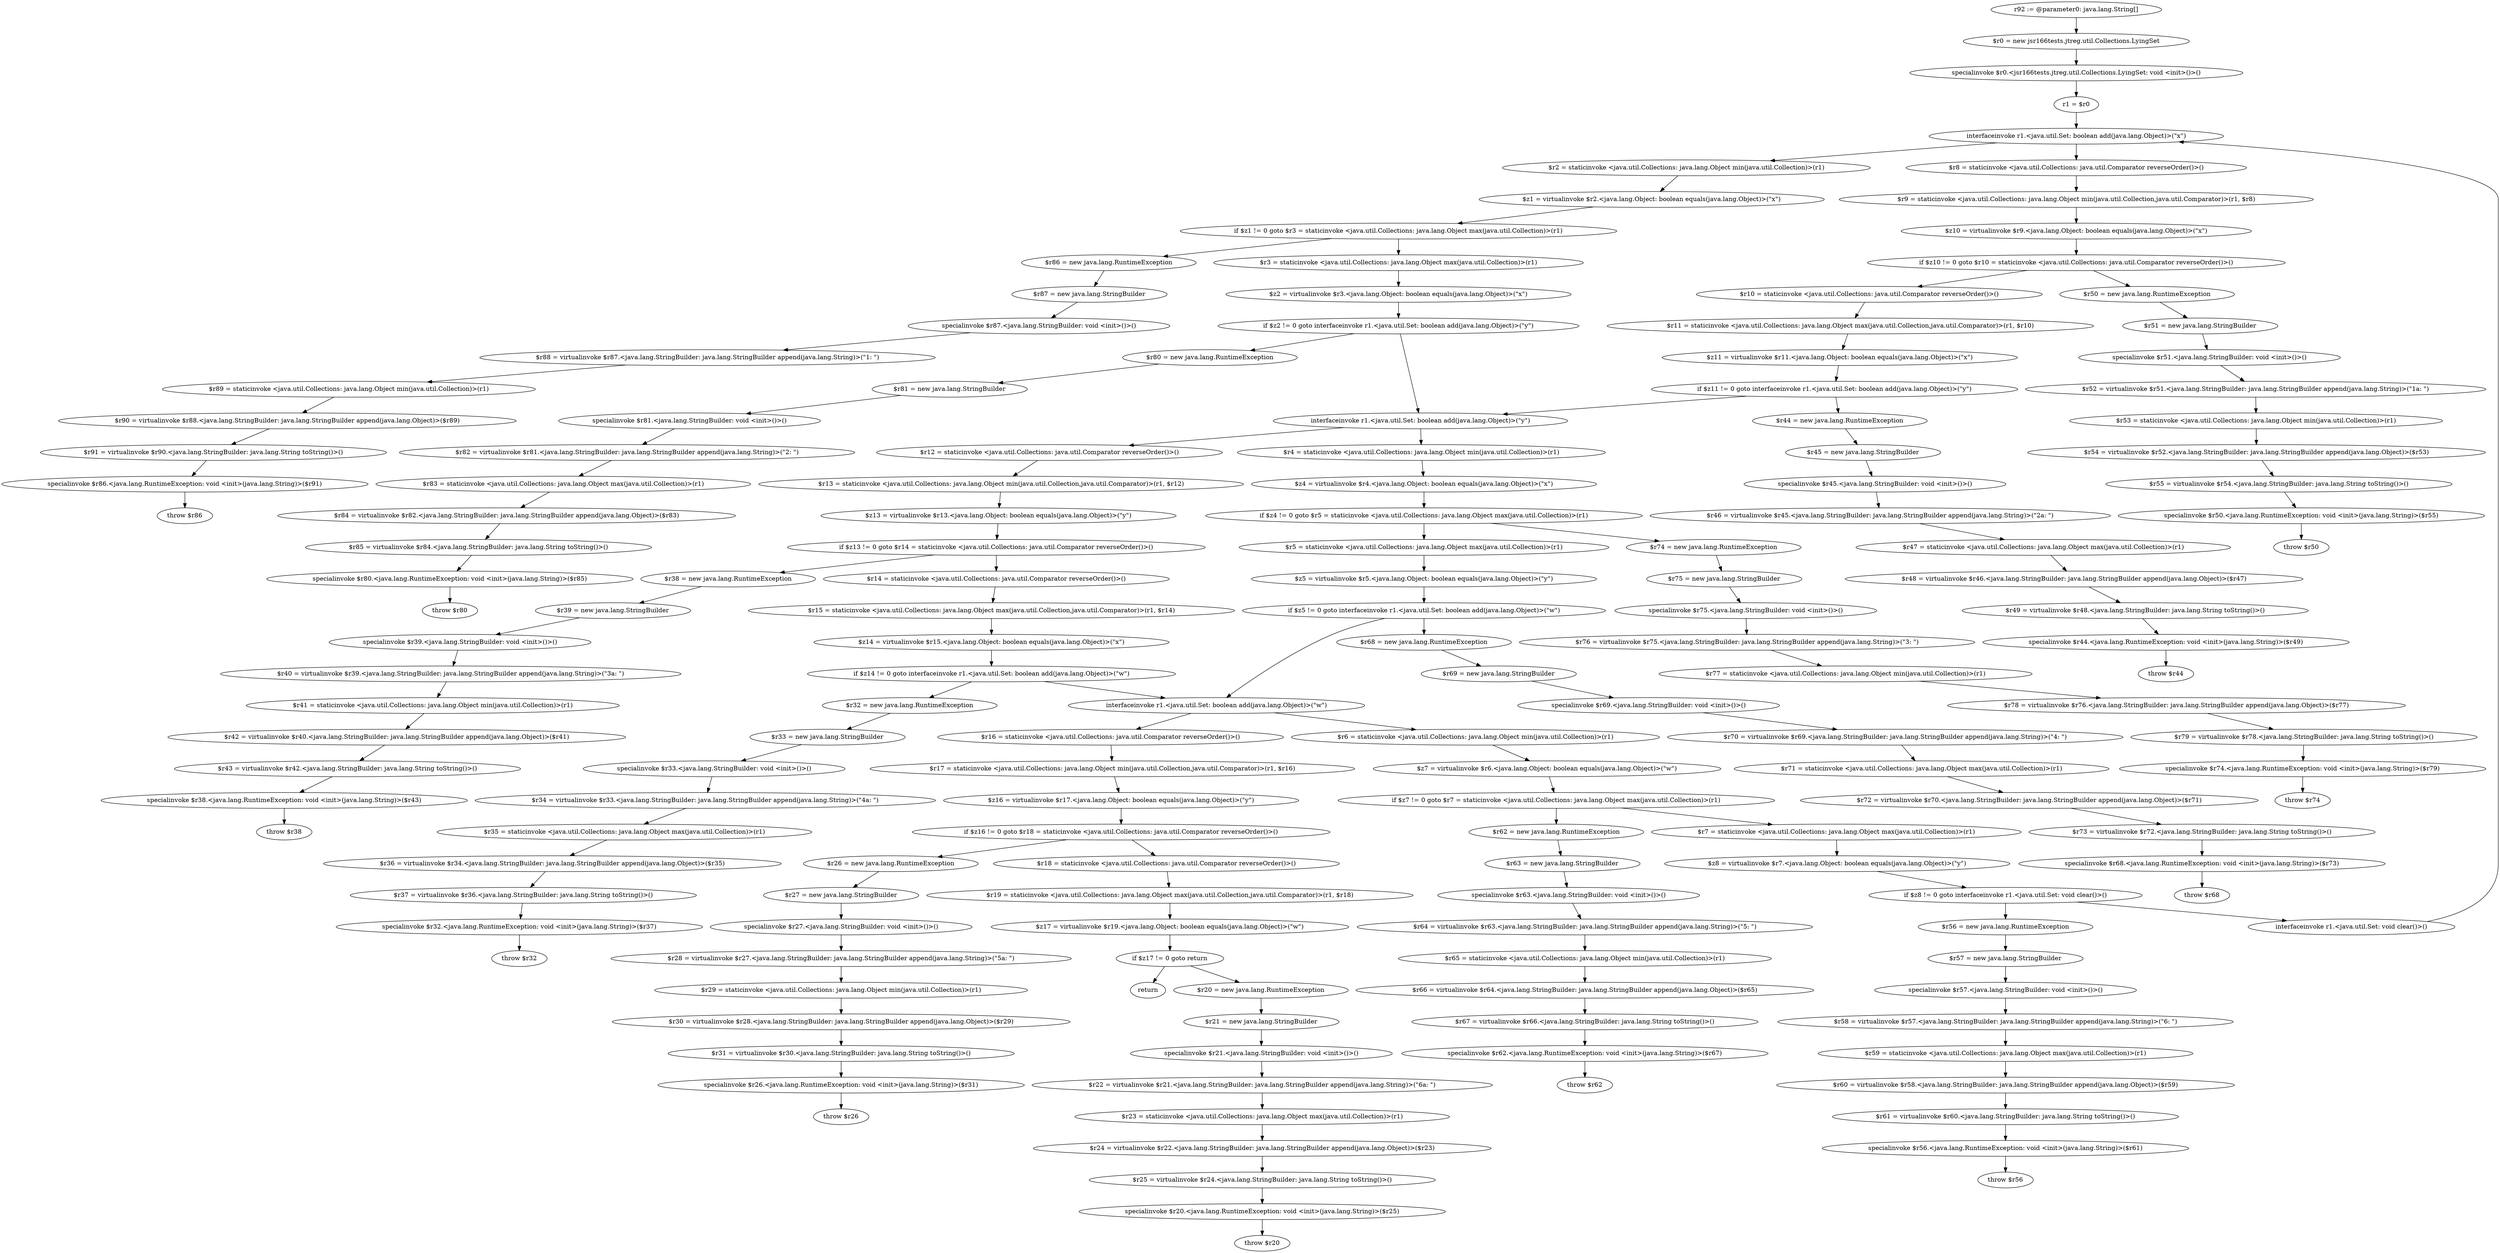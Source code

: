 digraph "unitGraph" {
    "r92 := @parameter0: java.lang.String[]"
    "$r0 = new jsr166tests.jtreg.util.Collections.LyingSet"
    "specialinvoke $r0.<jsr166tests.jtreg.util.Collections.LyingSet: void <init>()>()"
    "r1 = $r0"
    "interfaceinvoke r1.<java.util.Set: boolean add(java.lang.Object)>(\"x\")"
    "$r2 = staticinvoke <java.util.Collections: java.lang.Object min(java.util.Collection)>(r1)"
    "$z1 = virtualinvoke $r2.<java.lang.Object: boolean equals(java.lang.Object)>(\"x\")"
    "if $z1 != 0 goto $r3 = staticinvoke <java.util.Collections: java.lang.Object max(java.util.Collection)>(r1)"
    "$r86 = new java.lang.RuntimeException"
    "$r87 = new java.lang.StringBuilder"
    "specialinvoke $r87.<java.lang.StringBuilder: void <init>()>()"
    "$r88 = virtualinvoke $r87.<java.lang.StringBuilder: java.lang.StringBuilder append(java.lang.String)>(\"1: \")"
    "$r89 = staticinvoke <java.util.Collections: java.lang.Object min(java.util.Collection)>(r1)"
    "$r90 = virtualinvoke $r88.<java.lang.StringBuilder: java.lang.StringBuilder append(java.lang.Object)>($r89)"
    "$r91 = virtualinvoke $r90.<java.lang.StringBuilder: java.lang.String toString()>()"
    "specialinvoke $r86.<java.lang.RuntimeException: void <init>(java.lang.String)>($r91)"
    "throw $r86"
    "$r3 = staticinvoke <java.util.Collections: java.lang.Object max(java.util.Collection)>(r1)"
    "$z2 = virtualinvoke $r3.<java.lang.Object: boolean equals(java.lang.Object)>(\"x\")"
    "if $z2 != 0 goto interfaceinvoke r1.<java.util.Set: boolean add(java.lang.Object)>(\"y\")"
    "$r80 = new java.lang.RuntimeException"
    "$r81 = new java.lang.StringBuilder"
    "specialinvoke $r81.<java.lang.StringBuilder: void <init>()>()"
    "$r82 = virtualinvoke $r81.<java.lang.StringBuilder: java.lang.StringBuilder append(java.lang.String)>(\"2: \")"
    "$r83 = staticinvoke <java.util.Collections: java.lang.Object max(java.util.Collection)>(r1)"
    "$r84 = virtualinvoke $r82.<java.lang.StringBuilder: java.lang.StringBuilder append(java.lang.Object)>($r83)"
    "$r85 = virtualinvoke $r84.<java.lang.StringBuilder: java.lang.String toString()>()"
    "specialinvoke $r80.<java.lang.RuntimeException: void <init>(java.lang.String)>($r85)"
    "throw $r80"
    "interfaceinvoke r1.<java.util.Set: boolean add(java.lang.Object)>(\"y\")"
    "$r4 = staticinvoke <java.util.Collections: java.lang.Object min(java.util.Collection)>(r1)"
    "$z4 = virtualinvoke $r4.<java.lang.Object: boolean equals(java.lang.Object)>(\"x\")"
    "if $z4 != 0 goto $r5 = staticinvoke <java.util.Collections: java.lang.Object max(java.util.Collection)>(r1)"
    "$r74 = new java.lang.RuntimeException"
    "$r75 = new java.lang.StringBuilder"
    "specialinvoke $r75.<java.lang.StringBuilder: void <init>()>()"
    "$r76 = virtualinvoke $r75.<java.lang.StringBuilder: java.lang.StringBuilder append(java.lang.String)>(\"3: \")"
    "$r77 = staticinvoke <java.util.Collections: java.lang.Object min(java.util.Collection)>(r1)"
    "$r78 = virtualinvoke $r76.<java.lang.StringBuilder: java.lang.StringBuilder append(java.lang.Object)>($r77)"
    "$r79 = virtualinvoke $r78.<java.lang.StringBuilder: java.lang.String toString()>()"
    "specialinvoke $r74.<java.lang.RuntimeException: void <init>(java.lang.String)>($r79)"
    "throw $r74"
    "$r5 = staticinvoke <java.util.Collections: java.lang.Object max(java.util.Collection)>(r1)"
    "$z5 = virtualinvoke $r5.<java.lang.Object: boolean equals(java.lang.Object)>(\"y\")"
    "if $z5 != 0 goto interfaceinvoke r1.<java.util.Set: boolean add(java.lang.Object)>(\"w\")"
    "$r68 = new java.lang.RuntimeException"
    "$r69 = new java.lang.StringBuilder"
    "specialinvoke $r69.<java.lang.StringBuilder: void <init>()>()"
    "$r70 = virtualinvoke $r69.<java.lang.StringBuilder: java.lang.StringBuilder append(java.lang.String)>(\"4: \")"
    "$r71 = staticinvoke <java.util.Collections: java.lang.Object max(java.util.Collection)>(r1)"
    "$r72 = virtualinvoke $r70.<java.lang.StringBuilder: java.lang.StringBuilder append(java.lang.Object)>($r71)"
    "$r73 = virtualinvoke $r72.<java.lang.StringBuilder: java.lang.String toString()>()"
    "specialinvoke $r68.<java.lang.RuntimeException: void <init>(java.lang.String)>($r73)"
    "throw $r68"
    "interfaceinvoke r1.<java.util.Set: boolean add(java.lang.Object)>(\"w\")"
    "$r6 = staticinvoke <java.util.Collections: java.lang.Object min(java.util.Collection)>(r1)"
    "$z7 = virtualinvoke $r6.<java.lang.Object: boolean equals(java.lang.Object)>(\"w\")"
    "if $z7 != 0 goto $r7 = staticinvoke <java.util.Collections: java.lang.Object max(java.util.Collection)>(r1)"
    "$r62 = new java.lang.RuntimeException"
    "$r63 = new java.lang.StringBuilder"
    "specialinvoke $r63.<java.lang.StringBuilder: void <init>()>()"
    "$r64 = virtualinvoke $r63.<java.lang.StringBuilder: java.lang.StringBuilder append(java.lang.String)>(\"5: \")"
    "$r65 = staticinvoke <java.util.Collections: java.lang.Object min(java.util.Collection)>(r1)"
    "$r66 = virtualinvoke $r64.<java.lang.StringBuilder: java.lang.StringBuilder append(java.lang.Object)>($r65)"
    "$r67 = virtualinvoke $r66.<java.lang.StringBuilder: java.lang.String toString()>()"
    "specialinvoke $r62.<java.lang.RuntimeException: void <init>(java.lang.String)>($r67)"
    "throw $r62"
    "$r7 = staticinvoke <java.util.Collections: java.lang.Object max(java.util.Collection)>(r1)"
    "$z8 = virtualinvoke $r7.<java.lang.Object: boolean equals(java.lang.Object)>(\"y\")"
    "if $z8 != 0 goto interfaceinvoke r1.<java.util.Set: void clear()>()"
    "$r56 = new java.lang.RuntimeException"
    "$r57 = new java.lang.StringBuilder"
    "specialinvoke $r57.<java.lang.StringBuilder: void <init>()>()"
    "$r58 = virtualinvoke $r57.<java.lang.StringBuilder: java.lang.StringBuilder append(java.lang.String)>(\"6: \")"
    "$r59 = staticinvoke <java.util.Collections: java.lang.Object max(java.util.Collection)>(r1)"
    "$r60 = virtualinvoke $r58.<java.lang.StringBuilder: java.lang.StringBuilder append(java.lang.Object)>($r59)"
    "$r61 = virtualinvoke $r60.<java.lang.StringBuilder: java.lang.String toString()>()"
    "specialinvoke $r56.<java.lang.RuntimeException: void <init>(java.lang.String)>($r61)"
    "throw $r56"
    "interfaceinvoke r1.<java.util.Set: void clear()>()"
    "$r8 = staticinvoke <java.util.Collections: java.util.Comparator reverseOrder()>()"
    "$r9 = staticinvoke <java.util.Collections: java.lang.Object min(java.util.Collection,java.util.Comparator)>(r1, $r8)"
    "$z10 = virtualinvoke $r9.<java.lang.Object: boolean equals(java.lang.Object)>(\"x\")"
    "if $z10 != 0 goto $r10 = staticinvoke <java.util.Collections: java.util.Comparator reverseOrder()>()"
    "$r50 = new java.lang.RuntimeException"
    "$r51 = new java.lang.StringBuilder"
    "specialinvoke $r51.<java.lang.StringBuilder: void <init>()>()"
    "$r52 = virtualinvoke $r51.<java.lang.StringBuilder: java.lang.StringBuilder append(java.lang.String)>(\"1a: \")"
    "$r53 = staticinvoke <java.util.Collections: java.lang.Object min(java.util.Collection)>(r1)"
    "$r54 = virtualinvoke $r52.<java.lang.StringBuilder: java.lang.StringBuilder append(java.lang.Object)>($r53)"
    "$r55 = virtualinvoke $r54.<java.lang.StringBuilder: java.lang.String toString()>()"
    "specialinvoke $r50.<java.lang.RuntimeException: void <init>(java.lang.String)>($r55)"
    "throw $r50"
    "$r10 = staticinvoke <java.util.Collections: java.util.Comparator reverseOrder()>()"
    "$r11 = staticinvoke <java.util.Collections: java.lang.Object max(java.util.Collection,java.util.Comparator)>(r1, $r10)"
    "$z11 = virtualinvoke $r11.<java.lang.Object: boolean equals(java.lang.Object)>(\"x\")"
    "if $z11 != 0 goto interfaceinvoke r1.<java.util.Set: boolean add(java.lang.Object)>(\"y\")"
    "$r44 = new java.lang.RuntimeException"
    "$r45 = new java.lang.StringBuilder"
    "specialinvoke $r45.<java.lang.StringBuilder: void <init>()>()"
    "$r46 = virtualinvoke $r45.<java.lang.StringBuilder: java.lang.StringBuilder append(java.lang.String)>(\"2a: \")"
    "$r47 = staticinvoke <java.util.Collections: java.lang.Object max(java.util.Collection)>(r1)"
    "$r48 = virtualinvoke $r46.<java.lang.StringBuilder: java.lang.StringBuilder append(java.lang.Object)>($r47)"
    "$r49 = virtualinvoke $r48.<java.lang.StringBuilder: java.lang.String toString()>()"
    "specialinvoke $r44.<java.lang.RuntimeException: void <init>(java.lang.String)>($r49)"
    "throw $r44"
    "$r12 = staticinvoke <java.util.Collections: java.util.Comparator reverseOrder()>()"
    "$r13 = staticinvoke <java.util.Collections: java.lang.Object min(java.util.Collection,java.util.Comparator)>(r1, $r12)"
    "$z13 = virtualinvoke $r13.<java.lang.Object: boolean equals(java.lang.Object)>(\"y\")"
    "if $z13 != 0 goto $r14 = staticinvoke <java.util.Collections: java.util.Comparator reverseOrder()>()"
    "$r38 = new java.lang.RuntimeException"
    "$r39 = new java.lang.StringBuilder"
    "specialinvoke $r39.<java.lang.StringBuilder: void <init>()>()"
    "$r40 = virtualinvoke $r39.<java.lang.StringBuilder: java.lang.StringBuilder append(java.lang.String)>(\"3a: \")"
    "$r41 = staticinvoke <java.util.Collections: java.lang.Object min(java.util.Collection)>(r1)"
    "$r42 = virtualinvoke $r40.<java.lang.StringBuilder: java.lang.StringBuilder append(java.lang.Object)>($r41)"
    "$r43 = virtualinvoke $r42.<java.lang.StringBuilder: java.lang.String toString()>()"
    "specialinvoke $r38.<java.lang.RuntimeException: void <init>(java.lang.String)>($r43)"
    "throw $r38"
    "$r14 = staticinvoke <java.util.Collections: java.util.Comparator reverseOrder()>()"
    "$r15 = staticinvoke <java.util.Collections: java.lang.Object max(java.util.Collection,java.util.Comparator)>(r1, $r14)"
    "$z14 = virtualinvoke $r15.<java.lang.Object: boolean equals(java.lang.Object)>(\"x\")"
    "if $z14 != 0 goto interfaceinvoke r1.<java.util.Set: boolean add(java.lang.Object)>(\"w\")"
    "$r32 = new java.lang.RuntimeException"
    "$r33 = new java.lang.StringBuilder"
    "specialinvoke $r33.<java.lang.StringBuilder: void <init>()>()"
    "$r34 = virtualinvoke $r33.<java.lang.StringBuilder: java.lang.StringBuilder append(java.lang.String)>(\"4a: \")"
    "$r35 = staticinvoke <java.util.Collections: java.lang.Object max(java.util.Collection)>(r1)"
    "$r36 = virtualinvoke $r34.<java.lang.StringBuilder: java.lang.StringBuilder append(java.lang.Object)>($r35)"
    "$r37 = virtualinvoke $r36.<java.lang.StringBuilder: java.lang.String toString()>()"
    "specialinvoke $r32.<java.lang.RuntimeException: void <init>(java.lang.String)>($r37)"
    "throw $r32"
    "$r16 = staticinvoke <java.util.Collections: java.util.Comparator reverseOrder()>()"
    "$r17 = staticinvoke <java.util.Collections: java.lang.Object min(java.util.Collection,java.util.Comparator)>(r1, $r16)"
    "$z16 = virtualinvoke $r17.<java.lang.Object: boolean equals(java.lang.Object)>(\"y\")"
    "if $z16 != 0 goto $r18 = staticinvoke <java.util.Collections: java.util.Comparator reverseOrder()>()"
    "$r26 = new java.lang.RuntimeException"
    "$r27 = new java.lang.StringBuilder"
    "specialinvoke $r27.<java.lang.StringBuilder: void <init>()>()"
    "$r28 = virtualinvoke $r27.<java.lang.StringBuilder: java.lang.StringBuilder append(java.lang.String)>(\"5a: \")"
    "$r29 = staticinvoke <java.util.Collections: java.lang.Object min(java.util.Collection)>(r1)"
    "$r30 = virtualinvoke $r28.<java.lang.StringBuilder: java.lang.StringBuilder append(java.lang.Object)>($r29)"
    "$r31 = virtualinvoke $r30.<java.lang.StringBuilder: java.lang.String toString()>()"
    "specialinvoke $r26.<java.lang.RuntimeException: void <init>(java.lang.String)>($r31)"
    "throw $r26"
    "$r18 = staticinvoke <java.util.Collections: java.util.Comparator reverseOrder()>()"
    "$r19 = staticinvoke <java.util.Collections: java.lang.Object max(java.util.Collection,java.util.Comparator)>(r1, $r18)"
    "$z17 = virtualinvoke $r19.<java.lang.Object: boolean equals(java.lang.Object)>(\"w\")"
    "if $z17 != 0 goto return"
    "$r20 = new java.lang.RuntimeException"
    "$r21 = new java.lang.StringBuilder"
    "specialinvoke $r21.<java.lang.StringBuilder: void <init>()>()"
    "$r22 = virtualinvoke $r21.<java.lang.StringBuilder: java.lang.StringBuilder append(java.lang.String)>(\"6a: \")"
    "$r23 = staticinvoke <java.util.Collections: java.lang.Object max(java.util.Collection)>(r1)"
    "$r24 = virtualinvoke $r22.<java.lang.StringBuilder: java.lang.StringBuilder append(java.lang.Object)>($r23)"
    "$r25 = virtualinvoke $r24.<java.lang.StringBuilder: java.lang.String toString()>()"
    "specialinvoke $r20.<java.lang.RuntimeException: void <init>(java.lang.String)>($r25)"
    "throw $r20"
    "return"
    "r92 := @parameter0: java.lang.String[]"->"$r0 = new jsr166tests.jtreg.util.Collections.LyingSet";
    "$r0 = new jsr166tests.jtreg.util.Collections.LyingSet"->"specialinvoke $r0.<jsr166tests.jtreg.util.Collections.LyingSet: void <init>()>()";
    "specialinvoke $r0.<jsr166tests.jtreg.util.Collections.LyingSet: void <init>()>()"->"r1 = $r0";
    "r1 = $r0"->"interfaceinvoke r1.<java.util.Set: boolean add(java.lang.Object)>(\"x\")";
    "interfaceinvoke r1.<java.util.Set: boolean add(java.lang.Object)>(\"x\")"->"$r2 = staticinvoke <java.util.Collections: java.lang.Object min(java.util.Collection)>(r1)";
    "$r2 = staticinvoke <java.util.Collections: java.lang.Object min(java.util.Collection)>(r1)"->"$z1 = virtualinvoke $r2.<java.lang.Object: boolean equals(java.lang.Object)>(\"x\")";
    "$z1 = virtualinvoke $r2.<java.lang.Object: boolean equals(java.lang.Object)>(\"x\")"->"if $z1 != 0 goto $r3 = staticinvoke <java.util.Collections: java.lang.Object max(java.util.Collection)>(r1)";
    "if $z1 != 0 goto $r3 = staticinvoke <java.util.Collections: java.lang.Object max(java.util.Collection)>(r1)"->"$r86 = new java.lang.RuntimeException";
    "if $z1 != 0 goto $r3 = staticinvoke <java.util.Collections: java.lang.Object max(java.util.Collection)>(r1)"->"$r3 = staticinvoke <java.util.Collections: java.lang.Object max(java.util.Collection)>(r1)";
    "$r86 = new java.lang.RuntimeException"->"$r87 = new java.lang.StringBuilder";
    "$r87 = new java.lang.StringBuilder"->"specialinvoke $r87.<java.lang.StringBuilder: void <init>()>()";
    "specialinvoke $r87.<java.lang.StringBuilder: void <init>()>()"->"$r88 = virtualinvoke $r87.<java.lang.StringBuilder: java.lang.StringBuilder append(java.lang.String)>(\"1: \")";
    "$r88 = virtualinvoke $r87.<java.lang.StringBuilder: java.lang.StringBuilder append(java.lang.String)>(\"1: \")"->"$r89 = staticinvoke <java.util.Collections: java.lang.Object min(java.util.Collection)>(r1)";
    "$r89 = staticinvoke <java.util.Collections: java.lang.Object min(java.util.Collection)>(r1)"->"$r90 = virtualinvoke $r88.<java.lang.StringBuilder: java.lang.StringBuilder append(java.lang.Object)>($r89)";
    "$r90 = virtualinvoke $r88.<java.lang.StringBuilder: java.lang.StringBuilder append(java.lang.Object)>($r89)"->"$r91 = virtualinvoke $r90.<java.lang.StringBuilder: java.lang.String toString()>()";
    "$r91 = virtualinvoke $r90.<java.lang.StringBuilder: java.lang.String toString()>()"->"specialinvoke $r86.<java.lang.RuntimeException: void <init>(java.lang.String)>($r91)";
    "specialinvoke $r86.<java.lang.RuntimeException: void <init>(java.lang.String)>($r91)"->"throw $r86";
    "$r3 = staticinvoke <java.util.Collections: java.lang.Object max(java.util.Collection)>(r1)"->"$z2 = virtualinvoke $r3.<java.lang.Object: boolean equals(java.lang.Object)>(\"x\")";
    "$z2 = virtualinvoke $r3.<java.lang.Object: boolean equals(java.lang.Object)>(\"x\")"->"if $z2 != 0 goto interfaceinvoke r1.<java.util.Set: boolean add(java.lang.Object)>(\"y\")";
    "if $z2 != 0 goto interfaceinvoke r1.<java.util.Set: boolean add(java.lang.Object)>(\"y\")"->"$r80 = new java.lang.RuntimeException";
    "if $z2 != 0 goto interfaceinvoke r1.<java.util.Set: boolean add(java.lang.Object)>(\"y\")"->"interfaceinvoke r1.<java.util.Set: boolean add(java.lang.Object)>(\"y\")";
    "$r80 = new java.lang.RuntimeException"->"$r81 = new java.lang.StringBuilder";
    "$r81 = new java.lang.StringBuilder"->"specialinvoke $r81.<java.lang.StringBuilder: void <init>()>()";
    "specialinvoke $r81.<java.lang.StringBuilder: void <init>()>()"->"$r82 = virtualinvoke $r81.<java.lang.StringBuilder: java.lang.StringBuilder append(java.lang.String)>(\"2: \")";
    "$r82 = virtualinvoke $r81.<java.lang.StringBuilder: java.lang.StringBuilder append(java.lang.String)>(\"2: \")"->"$r83 = staticinvoke <java.util.Collections: java.lang.Object max(java.util.Collection)>(r1)";
    "$r83 = staticinvoke <java.util.Collections: java.lang.Object max(java.util.Collection)>(r1)"->"$r84 = virtualinvoke $r82.<java.lang.StringBuilder: java.lang.StringBuilder append(java.lang.Object)>($r83)";
    "$r84 = virtualinvoke $r82.<java.lang.StringBuilder: java.lang.StringBuilder append(java.lang.Object)>($r83)"->"$r85 = virtualinvoke $r84.<java.lang.StringBuilder: java.lang.String toString()>()";
    "$r85 = virtualinvoke $r84.<java.lang.StringBuilder: java.lang.String toString()>()"->"specialinvoke $r80.<java.lang.RuntimeException: void <init>(java.lang.String)>($r85)";
    "specialinvoke $r80.<java.lang.RuntimeException: void <init>(java.lang.String)>($r85)"->"throw $r80";
    "interfaceinvoke r1.<java.util.Set: boolean add(java.lang.Object)>(\"y\")"->"$r4 = staticinvoke <java.util.Collections: java.lang.Object min(java.util.Collection)>(r1)";
    "$r4 = staticinvoke <java.util.Collections: java.lang.Object min(java.util.Collection)>(r1)"->"$z4 = virtualinvoke $r4.<java.lang.Object: boolean equals(java.lang.Object)>(\"x\")";
    "$z4 = virtualinvoke $r4.<java.lang.Object: boolean equals(java.lang.Object)>(\"x\")"->"if $z4 != 0 goto $r5 = staticinvoke <java.util.Collections: java.lang.Object max(java.util.Collection)>(r1)";
    "if $z4 != 0 goto $r5 = staticinvoke <java.util.Collections: java.lang.Object max(java.util.Collection)>(r1)"->"$r74 = new java.lang.RuntimeException";
    "if $z4 != 0 goto $r5 = staticinvoke <java.util.Collections: java.lang.Object max(java.util.Collection)>(r1)"->"$r5 = staticinvoke <java.util.Collections: java.lang.Object max(java.util.Collection)>(r1)";
    "$r74 = new java.lang.RuntimeException"->"$r75 = new java.lang.StringBuilder";
    "$r75 = new java.lang.StringBuilder"->"specialinvoke $r75.<java.lang.StringBuilder: void <init>()>()";
    "specialinvoke $r75.<java.lang.StringBuilder: void <init>()>()"->"$r76 = virtualinvoke $r75.<java.lang.StringBuilder: java.lang.StringBuilder append(java.lang.String)>(\"3: \")";
    "$r76 = virtualinvoke $r75.<java.lang.StringBuilder: java.lang.StringBuilder append(java.lang.String)>(\"3: \")"->"$r77 = staticinvoke <java.util.Collections: java.lang.Object min(java.util.Collection)>(r1)";
    "$r77 = staticinvoke <java.util.Collections: java.lang.Object min(java.util.Collection)>(r1)"->"$r78 = virtualinvoke $r76.<java.lang.StringBuilder: java.lang.StringBuilder append(java.lang.Object)>($r77)";
    "$r78 = virtualinvoke $r76.<java.lang.StringBuilder: java.lang.StringBuilder append(java.lang.Object)>($r77)"->"$r79 = virtualinvoke $r78.<java.lang.StringBuilder: java.lang.String toString()>()";
    "$r79 = virtualinvoke $r78.<java.lang.StringBuilder: java.lang.String toString()>()"->"specialinvoke $r74.<java.lang.RuntimeException: void <init>(java.lang.String)>($r79)";
    "specialinvoke $r74.<java.lang.RuntimeException: void <init>(java.lang.String)>($r79)"->"throw $r74";
    "$r5 = staticinvoke <java.util.Collections: java.lang.Object max(java.util.Collection)>(r1)"->"$z5 = virtualinvoke $r5.<java.lang.Object: boolean equals(java.lang.Object)>(\"y\")";
    "$z5 = virtualinvoke $r5.<java.lang.Object: boolean equals(java.lang.Object)>(\"y\")"->"if $z5 != 0 goto interfaceinvoke r1.<java.util.Set: boolean add(java.lang.Object)>(\"w\")";
    "if $z5 != 0 goto interfaceinvoke r1.<java.util.Set: boolean add(java.lang.Object)>(\"w\")"->"$r68 = new java.lang.RuntimeException";
    "if $z5 != 0 goto interfaceinvoke r1.<java.util.Set: boolean add(java.lang.Object)>(\"w\")"->"interfaceinvoke r1.<java.util.Set: boolean add(java.lang.Object)>(\"w\")";
    "$r68 = new java.lang.RuntimeException"->"$r69 = new java.lang.StringBuilder";
    "$r69 = new java.lang.StringBuilder"->"specialinvoke $r69.<java.lang.StringBuilder: void <init>()>()";
    "specialinvoke $r69.<java.lang.StringBuilder: void <init>()>()"->"$r70 = virtualinvoke $r69.<java.lang.StringBuilder: java.lang.StringBuilder append(java.lang.String)>(\"4: \")";
    "$r70 = virtualinvoke $r69.<java.lang.StringBuilder: java.lang.StringBuilder append(java.lang.String)>(\"4: \")"->"$r71 = staticinvoke <java.util.Collections: java.lang.Object max(java.util.Collection)>(r1)";
    "$r71 = staticinvoke <java.util.Collections: java.lang.Object max(java.util.Collection)>(r1)"->"$r72 = virtualinvoke $r70.<java.lang.StringBuilder: java.lang.StringBuilder append(java.lang.Object)>($r71)";
    "$r72 = virtualinvoke $r70.<java.lang.StringBuilder: java.lang.StringBuilder append(java.lang.Object)>($r71)"->"$r73 = virtualinvoke $r72.<java.lang.StringBuilder: java.lang.String toString()>()";
    "$r73 = virtualinvoke $r72.<java.lang.StringBuilder: java.lang.String toString()>()"->"specialinvoke $r68.<java.lang.RuntimeException: void <init>(java.lang.String)>($r73)";
    "specialinvoke $r68.<java.lang.RuntimeException: void <init>(java.lang.String)>($r73)"->"throw $r68";
    "interfaceinvoke r1.<java.util.Set: boolean add(java.lang.Object)>(\"w\")"->"$r6 = staticinvoke <java.util.Collections: java.lang.Object min(java.util.Collection)>(r1)";
    "$r6 = staticinvoke <java.util.Collections: java.lang.Object min(java.util.Collection)>(r1)"->"$z7 = virtualinvoke $r6.<java.lang.Object: boolean equals(java.lang.Object)>(\"w\")";
    "$z7 = virtualinvoke $r6.<java.lang.Object: boolean equals(java.lang.Object)>(\"w\")"->"if $z7 != 0 goto $r7 = staticinvoke <java.util.Collections: java.lang.Object max(java.util.Collection)>(r1)";
    "if $z7 != 0 goto $r7 = staticinvoke <java.util.Collections: java.lang.Object max(java.util.Collection)>(r1)"->"$r62 = new java.lang.RuntimeException";
    "if $z7 != 0 goto $r7 = staticinvoke <java.util.Collections: java.lang.Object max(java.util.Collection)>(r1)"->"$r7 = staticinvoke <java.util.Collections: java.lang.Object max(java.util.Collection)>(r1)";
    "$r62 = new java.lang.RuntimeException"->"$r63 = new java.lang.StringBuilder";
    "$r63 = new java.lang.StringBuilder"->"specialinvoke $r63.<java.lang.StringBuilder: void <init>()>()";
    "specialinvoke $r63.<java.lang.StringBuilder: void <init>()>()"->"$r64 = virtualinvoke $r63.<java.lang.StringBuilder: java.lang.StringBuilder append(java.lang.String)>(\"5: \")";
    "$r64 = virtualinvoke $r63.<java.lang.StringBuilder: java.lang.StringBuilder append(java.lang.String)>(\"5: \")"->"$r65 = staticinvoke <java.util.Collections: java.lang.Object min(java.util.Collection)>(r1)";
    "$r65 = staticinvoke <java.util.Collections: java.lang.Object min(java.util.Collection)>(r1)"->"$r66 = virtualinvoke $r64.<java.lang.StringBuilder: java.lang.StringBuilder append(java.lang.Object)>($r65)";
    "$r66 = virtualinvoke $r64.<java.lang.StringBuilder: java.lang.StringBuilder append(java.lang.Object)>($r65)"->"$r67 = virtualinvoke $r66.<java.lang.StringBuilder: java.lang.String toString()>()";
    "$r67 = virtualinvoke $r66.<java.lang.StringBuilder: java.lang.String toString()>()"->"specialinvoke $r62.<java.lang.RuntimeException: void <init>(java.lang.String)>($r67)";
    "specialinvoke $r62.<java.lang.RuntimeException: void <init>(java.lang.String)>($r67)"->"throw $r62";
    "$r7 = staticinvoke <java.util.Collections: java.lang.Object max(java.util.Collection)>(r1)"->"$z8 = virtualinvoke $r7.<java.lang.Object: boolean equals(java.lang.Object)>(\"y\")";
    "$z8 = virtualinvoke $r7.<java.lang.Object: boolean equals(java.lang.Object)>(\"y\")"->"if $z8 != 0 goto interfaceinvoke r1.<java.util.Set: void clear()>()";
    "if $z8 != 0 goto interfaceinvoke r1.<java.util.Set: void clear()>()"->"$r56 = new java.lang.RuntimeException";
    "if $z8 != 0 goto interfaceinvoke r1.<java.util.Set: void clear()>()"->"interfaceinvoke r1.<java.util.Set: void clear()>()";
    "$r56 = new java.lang.RuntimeException"->"$r57 = new java.lang.StringBuilder";
    "$r57 = new java.lang.StringBuilder"->"specialinvoke $r57.<java.lang.StringBuilder: void <init>()>()";
    "specialinvoke $r57.<java.lang.StringBuilder: void <init>()>()"->"$r58 = virtualinvoke $r57.<java.lang.StringBuilder: java.lang.StringBuilder append(java.lang.String)>(\"6: \")";
    "$r58 = virtualinvoke $r57.<java.lang.StringBuilder: java.lang.StringBuilder append(java.lang.String)>(\"6: \")"->"$r59 = staticinvoke <java.util.Collections: java.lang.Object max(java.util.Collection)>(r1)";
    "$r59 = staticinvoke <java.util.Collections: java.lang.Object max(java.util.Collection)>(r1)"->"$r60 = virtualinvoke $r58.<java.lang.StringBuilder: java.lang.StringBuilder append(java.lang.Object)>($r59)";
    "$r60 = virtualinvoke $r58.<java.lang.StringBuilder: java.lang.StringBuilder append(java.lang.Object)>($r59)"->"$r61 = virtualinvoke $r60.<java.lang.StringBuilder: java.lang.String toString()>()";
    "$r61 = virtualinvoke $r60.<java.lang.StringBuilder: java.lang.String toString()>()"->"specialinvoke $r56.<java.lang.RuntimeException: void <init>(java.lang.String)>($r61)";
    "specialinvoke $r56.<java.lang.RuntimeException: void <init>(java.lang.String)>($r61)"->"throw $r56";
    "interfaceinvoke r1.<java.util.Set: void clear()>()"->"interfaceinvoke r1.<java.util.Set: boolean add(java.lang.Object)>(\"x\")";
    "interfaceinvoke r1.<java.util.Set: boolean add(java.lang.Object)>(\"x\")"->"$r8 = staticinvoke <java.util.Collections: java.util.Comparator reverseOrder()>()";
    "$r8 = staticinvoke <java.util.Collections: java.util.Comparator reverseOrder()>()"->"$r9 = staticinvoke <java.util.Collections: java.lang.Object min(java.util.Collection,java.util.Comparator)>(r1, $r8)";
    "$r9 = staticinvoke <java.util.Collections: java.lang.Object min(java.util.Collection,java.util.Comparator)>(r1, $r8)"->"$z10 = virtualinvoke $r9.<java.lang.Object: boolean equals(java.lang.Object)>(\"x\")";
    "$z10 = virtualinvoke $r9.<java.lang.Object: boolean equals(java.lang.Object)>(\"x\")"->"if $z10 != 0 goto $r10 = staticinvoke <java.util.Collections: java.util.Comparator reverseOrder()>()";
    "if $z10 != 0 goto $r10 = staticinvoke <java.util.Collections: java.util.Comparator reverseOrder()>()"->"$r50 = new java.lang.RuntimeException";
    "if $z10 != 0 goto $r10 = staticinvoke <java.util.Collections: java.util.Comparator reverseOrder()>()"->"$r10 = staticinvoke <java.util.Collections: java.util.Comparator reverseOrder()>()";
    "$r50 = new java.lang.RuntimeException"->"$r51 = new java.lang.StringBuilder";
    "$r51 = new java.lang.StringBuilder"->"specialinvoke $r51.<java.lang.StringBuilder: void <init>()>()";
    "specialinvoke $r51.<java.lang.StringBuilder: void <init>()>()"->"$r52 = virtualinvoke $r51.<java.lang.StringBuilder: java.lang.StringBuilder append(java.lang.String)>(\"1a: \")";
    "$r52 = virtualinvoke $r51.<java.lang.StringBuilder: java.lang.StringBuilder append(java.lang.String)>(\"1a: \")"->"$r53 = staticinvoke <java.util.Collections: java.lang.Object min(java.util.Collection)>(r1)";
    "$r53 = staticinvoke <java.util.Collections: java.lang.Object min(java.util.Collection)>(r1)"->"$r54 = virtualinvoke $r52.<java.lang.StringBuilder: java.lang.StringBuilder append(java.lang.Object)>($r53)";
    "$r54 = virtualinvoke $r52.<java.lang.StringBuilder: java.lang.StringBuilder append(java.lang.Object)>($r53)"->"$r55 = virtualinvoke $r54.<java.lang.StringBuilder: java.lang.String toString()>()";
    "$r55 = virtualinvoke $r54.<java.lang.StringBuilder: java.lang.String toString()>()"->"specialinvoke $r50.<java.lang.RuntimeException: void <init>(java.lang.String)>($r55)";
    "specialinvoke $r50.<java.lang.RuntimeException: void <init>(java.lang.String)>($r55)"->"throw $r50";
    "$r10 = staticinvoke <java.util.Collections: java.util.Comparator reverseOrder()>()"->"$r11 = staticinvoke <java.util.Collections: java.lang.Object max(java.util.Collection,java.util.Comparator)>(r1, $r10)";
    "$r11 = staticinvoke <java.util.Collections: java.lang.Object max(java.util.Collection,java.util.Comparator)>(r1, $r10)"->"$z11 = virtualinvoke $r11.<java.lang.Object: boolean equals(java.lang.Object)>(\"x\")";
    "$z11 = virtualinvoke $r11.<java.lang.Object: boolean equals(java.lang.Object)>(\"x\")"->"if $z11 != 0 goto interfaceinvoke r1.<java.util.Set: boolean add(java.lang.Object)>(\"y\")";
    "if $z11 != 0 goto interfaceinvoke r1.<java.util.Set: boolean add(java.lang.Object)>(\"y\")"->"$r44 = new java.lang.RuntimeException";
    "if $z11 != 0 goto interfaceinvoke r1.<java.util.Set: boolean add(java.lang.Object)>(\"y\")"->"interfaceinvoke r1.<java.util.Set: boolean add(java.lang.Object)>(\"y\")";
    "$r44 = new java.lang.RuntimeException"->"$r45 = new java.lang.StringBuilder";
    "$r45 = new java.lang.StringBuilder"->"specialinvoke $r45.<java.lang.StringBuilder: void <init>()>()";
    "specialinvoke $r45.<java.lang.StringBuilder: void <init>()>()"->"$r46 = virtualinvoke $r45.<java.lang.StringBuilder: java.lang.StringBuilder append(java.lang.String)>(\"2a: \")";
    "$r46 = virtualinvoke $r45.<java.lang.StringBuilder: java.lang.StringBuilder append(java.lang.String)>(\"2a: \")"->"$r47 = staticinvoke <java.util.Collections: java.lang.Object max(java.util.Collection)>(r1)";
    "$r47 = staticinvoke <java.util.Collections: java.lang.Object max(java.util.Collection)>(r1)"->"$r48 = virtualinvoke $r46.<java.lang.StringBuilder: java.lang.StringBuilder append(java.lang.Object)>($r47)";
    "$r48 = virtualinvoke $r46.<java.lang.StringBuilder: java.lang.StringBuilder append(java.lang.Object)>($r47)"->"$r49 = virtualinvoke $r48.<java.lang.StringBuilder: java.lang.String toString()>()";
    "$r49 = virtualinvoke $r48.<java.lang.StringBuilder: java.lang.String toString()>()"->"specialinvoke $r44.<java.lang.RuntimeException: void <init>(java.lang.String)>($r49)";
    "specialinvoke $r44.<java.lang.RuntimeException: void <init>(java.lang.String)>($r49)"->"throw $r44";
    "interfaceinvoke r1.<java.util.Set: boolean add(java.lang.Object)>(\"y\")"->"$r12 = staticinvoke <java.util.Collections: java.util.Comparator reverseOrder()>()";
    "$r12 = staticinvoke <java.util.Collections: java.util.Comparator reverseOrder()>()"->"$r13 = staticinvoke <java.util.Collections: java.lang.Object min(java.util.Collection,java.util.Comparator)>(r1, $r12)";
    "$r13 = staticinvoke <java.util.Collections: java.lang.Object min(java.util.Collection,java.util.Comparator)>(r1, $r12)"->"$z13 = virtualinvoke $r13.<java.lang.Object: boolean equals(java.lang.Object)>(\"y\")";
    "$z13 = virtualinvoke $r13.<java.lang.Object: boolean equals(java.lang.Object)>(\"y\")"->"if $z13 != 0 goto $r14 = staticinvoke <java.util.Collections: java.util.Comparator reverseOrder()>()";
    "if $z13 != 0 goto $r14 = staticinvoke <java.util.Collections: java.util.Comparator reverseOrder()>()"->"$r38 = new java.lang.RuntimeException";
    "if $z13 != 0 goto $r14 = staticinvoke <java.util.Collections: java.util.Comparator reverseOrder()>()"->"$r14 = staticinvoke <java.util.Collections: java.util.Comparator reverseOrder()>()";
    "$r38 = new java.lang.RuntimeException"->"$r39 = new java.lang.StringBuilder";
    "$r39 = new java.lang.StringBuilder"->"specialinvoke $r39.<java.lang.StringBuilder: void <init>()>()";
    "specialinvoke $r39.<java.lang.StringBuilder: void <init>()>()"->"$r40 = virtualinvoke $r39.<java.lang.StringBuilder: java.lang.StringBuilder append(java.lang.String)>(\"3a: \")";
    "$r40 = virtualinvoke $r39.<java.lang.StringBuilder: java.lang.StringBuilder append(java.lang.String)>(\"3a: \")"->"$r41 = staticinvoke <java.util.Collections: java.lang.Object min(java.util.Collection)>(r1)";
    "$r41 = staticinvoke <java.util.Collections: java.lang.Object min(java.util.Collection)>(r1)"->"$r42 = virtualinvoke $r40.<java.lang.StringBuilder: java.lang.StringBuilder append(java.lang.Object)>($r41)";
    "$r42 = virtualinvoke $r40.<java.lang.StringBuilder: java.lang.StringBuilder append(java.lang.Object)>($r41)"->"$r43 = virtualinvoke $r42.<java.lang.StringBuilder: java.lang.String toString()>()";
    "$r43 = virtualinvoke $r42.<java.lang.StringBuilder: java.lang.String toString()>()"->"specialinvoke $r38.<java.lang.RuntimeException: void <init>(java.lang.String)>($r43)";
    "specialinvoke $r38.<java.lang.RuntimeException: void <init>(java.lang.String)>($r43)"->"throw $r38";
    "$r14 = staticinvoke <java.util.Collections: java.util.Comparator reverseOrder()>()"->"$r15 = staticinvoke <java.util.Collections: java.lang.Object max(java.util.Collection,java.util.Comparator)>(r1, $r14)";
    "$r15 = staticinvoke <java.util.Collections: java.lang.Object max(java.util.Collection,java.util.Comparator)>(r1, $r14)"->"$z14 = virtualinvoke $r15.<java.lang.Object: boolean equals(java.lang.Object)>(\"x\")";
    "$z14 = virtualinvoke $r15.<java.lang.Object: boolean equals(java.lang.Object)>(\"x\")"->"if $z14 != 0 goto interfaceinvoke r1.<java.util.Set: boolean add(java.lang.Object)>(\"w\")";
    "if $z14 != 0 goto interfaceinvoke r1.<java.util.Set: boolean add(java.lang.Object)>(\"w\")"->"$r32 = new java.lang.RuntimeException";
    "if $z14 != 0 goto interfaceinvoke r1.<java.util.Set: boolean add(java.lang.Object)>(\"w\")"->"interfaceinvoke r1.<java.util.Set: boolean add(java.lang.Object)>(\"w\")";
    "$r32 = new java.lang.RuntimeException"->"$r33 = new java.lang.StringBuilder";
    "$r33 = new java.lang.StringBuilder"->"specialinvoke $r33.<java.lang.StringBuilder: void <init>()>()";
    "specialinvoke $r33.<java.lang.StringBuilder: void <init>()>()"->"$r34 = virtualinvoke $r33.<java.lang.StringBuilder: java.lang.StringBuilder append(java.lang.String)>(\"4a: \")";
    "$r34 = virtualinvoke $r33.<java.lang.StringBuilder: java.lang.StringBuilder append(java.lang.String)>(\"4a: \")"->"$r35 = staticinvoke <java.util.Collections: java.lang.Object max(java.util.Collection)>(r1)";
    "$r35 = staticinvoke <java.util.Collections: java.lang.Object max(java.util.Collection)>(r1)"->"$r36 = virtualinvoke $r34.<java.lang.StringBuilder: java.lang.StringBuilder append(java.lang.Object)>($r35)";
    "$r36 = virtualinvoke $r34.<java.lang.StringBuilder: java.lang.StringBuilder append(java.lang.Object)>($r35)"->"$r37 = virtualinvoke $r36.<java.lang.StringBuilder: java.lang.String toString()>()";
    "$r37 = virtualinvoke $r36.<java.lang.StringBuilder: java.lang.String toString()>()"->"specialinvoke $r32.<java.lang.RuntimeException: void <init>(java.lang.String)>($r37)";
    "specialinvoke $r32.<java.lang.RuntimeException: void <init>(java.lang.String)>($r37)"->"throw $r32";
    "interfaceinvoke r1.<java.util.Set: boolean add(java.lang.Object)>(\"w\")"->"$r16 = staticinvoke <java.util.Collections: java.util.Comparator reverseOrder()>()";
    "$r16 = staticinvoke <java.util.Collections: java.util.Comparator reverseOrder()>()"->"$r17 = staticinvoke <java.util.Collections: java.lang.Object min(java.util.Collection,java.util.Comparator)>(r1, $r16)";
    "$r17 = staticinvoke <java.util.Collections: java.lang.Object min(java.util.Collection,java.util.Comparator)>(r1, $r16)"->"$z16 = virtualinvoke $r17.<java.lang.Object: boolean equals(java.lang.Object)>(\"y\")";
    "$z16 = virtualinvoke $r17.<java.lang.Object: boolean equals(java.lang.Object)>(\"y\")"->"if $z16 != 0 goto $r18 = staticinvoke <java.util.Collections: java.util.Comparator reverseOrder()>()";
    "if $z16 != 0 goto $r18 = staticinvoke <java.util.Collections: java.util.Comparator reverseOrder()>()"->"$r26 = new java.lang.RuntimeException";
    "if $z16 != 0 goto $r18 = staticinvoke <java.util.Collections: java.util.Comparator reverseOrder()>()"->"$r18 = staticinvoke <java.util.Collections: java.util.Comparator reverseOrder()>()";
    "$r26 = new java.lang.RuntimeException"->"$r27 = new java.lang.StringBuilder";
    "$r27 = new java.lang.StringBuilder"->"specialinvoke $r27.<java.lang.StringBuilder: void <init>()>()";
    "specialinvoke $r27.<java.lang.StringBuilder: void <init>()>()"->"$r28 = virtualinvoke $r27.<java.lang.StringBuilder: java.lang.StringBuilder append(java.lang.String)>(\"5a: \")";
    "$r28 = virtualinvoke $r27.<java.lang.StringBuilder: java.lang.StringBuilder append(java.lang.String)>(\"5a: \")"->"$r29 = staticinvoke <java.util.Collections: java.lang.Object min(java.util.Collection)>(r1)";
    "$r29 = staticinvoke <java.util.Collections: java.lang.Object min(java.util.Collection)>(r1)"->"$r30 = virtualinvoke $r28.<java.lang.StringBuilder: java.lang.StringBuilder append(java.lang.Object)>($r29)";
    "$r30 = virtualinvoke $r28.<java.lang.StringBuilder: java.lang.StringBuilder append(java.lang.Object)>($r29)"->"$r31 = virtualinvoke $r30.<java.lang.StringBuilder: java.lang.String toString()>()";
    "$r31 = virtualinvoke $r30.<java.lang.StringBuilder: java.lang.String toString()>()"->"specialinvoke $r26.<java.lang.RuntimeException: void <init>(java.lang.String)>($r31)";
    "specialinvoke $r26.<java.lang.RuntimeException: void <init>(java.lang.String)>($r31)"->"throw $r26";
    "$r18 = staticinvoke <java.util.Collections: java.util.Comparator reverseOrder()>()"->"$r19 = staticinvoke <java.util.Collections: java.lang.Object max(java.util.Collection,java.util.Comparator)>(r1, $r18)";
    "$r19 = staticinvoke <java.util.Collections: java.lang.Object max(java.util.Collection,java.util.Comparator)>(r1, $r18)"->"$z17 = virtualinvoke $r19.<java.lang.Object: boolean equals(java.lang.Object)>(\"w\")";
    "$z17 = virtualinvoke $r19.<java.lang.Object: boolean equals(java.lang.Object)>(\"w\")"->"if $z17 != 0 goto return";
    "if $z17 != 0 goto return"->"$r20 = new java.lang.RuntimeException";
    "if $z17 != 0 goto return"->"return";
    "$r20 = new java.lang.RuntimeException"->"$r21 = new java.lang.StringBuilder";
    "$r21 = new java.lang.StringBuilder"->"specialinvoke $r21.<java.lang.StringBuilder: void <init>()>()";
    "specialinvoke $r21.<java.lang.StringBuilder: void <init>()>()"->"$r22 = virtualinvoke $r21.<java.lang.StringBuilder: java.lang.StringBuilder append(java.lang.String)>(\"6a: \")";
    "$r22 = virtualinvoke $r21.<java.lang.StringBuilder: java.lang.StringBuilder append(java.lang.String)>(\"6a: \")"->"$r23 = staticinvoke <java.util.Collections: java.lang.Object max(java.util.Collection)>(r1)";
    "$r23 = staticinvoke <java.util.Collections: java.lang.Object max(java.util.Collection)>(r1)"->"$r24 = virtualinvoke $r22.<java.lang.StringBuilder: java.lang.StringBuilder append(java.lang.Object)>($r23)";
    "$r24 = virtualinvoke $r22.<java.lang.StringBuilder: java.lang.StringBuilder append(java.lang.Object)>($r23)"->"$r25 = virtualinvoke $r24.<java.lang.StringBuilder: java.lang.String toString()>()";
    "$r25 = virtualinvoke $r24.<java.lang.StringBuilder: java.lang.String toString()>()"->"specialinvoke $r20.<java.lang.RuntimeException: void <init>(java.lang.String)>($r25)";
    "specialinvoke $r20.<java.lang.RuntimeException: void <init>(java.lang.String)>($r25)"->"throw $r20";
}
